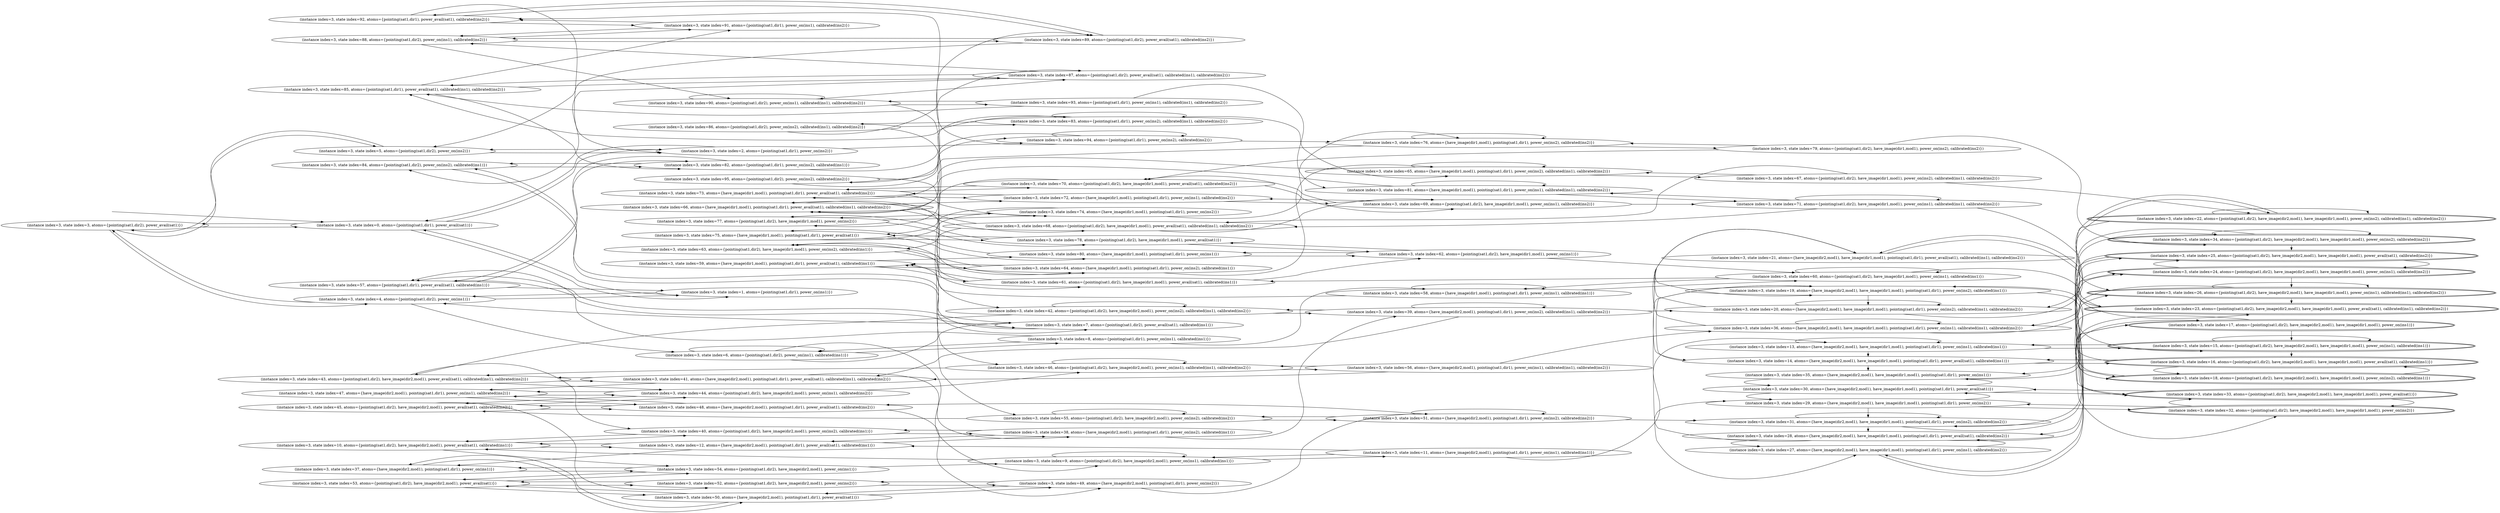 digraph {
rankdir="LR"
s3[label="(instance index=3, state index=3, atoms={pointing(sat1,dir2), power_avail(sat1)})"]
s1[label="(instance index=3, state index=1, atoms={pointing(sat1,dir1), power_on(ins1)})"]
s7[label="(instance index=3, state index=7, atoms={pointing(sat1,dir2), power_avail(sat1), calibrated(ins1)})"]
s91[label="(instance index=3, state index=91, atoms={pointing(sat1,dir1), power_on(ins1), calibrated(ins2)})"]
s89[label="(instance index=3, state index=89, atoms={pointing(sat1,dir2), power_avail(sat1), calibrated(ins2)})"]
s87[label="(instance index=3, state index=87, atoms={pointing(sat1,dir2), power_avail(sat1), calibrated(ins1), calibrated(ins2)})"]
s92[label="(instance index=3, state index=92, atoms={pointing(sat1,dir1), power_avail(sat1), calibrated(ins2)})"]
s5[label="(instance index=3, state index=5, atoms={pointing(sat1,dir2), power_on(ins2)})"]
s0[label="(instance index=3, state index=0, atoms={pointing(sat1,dir1), power_avail(sat1)})"]
s53[label="(instance index=3, state index=53, atoms={pointing(sat1,dir2), have_image(dir2,mod1), power_avail(sat1)})"]
s37[label="(instance index=3, state index=37, atoms={have_image(dir2,mod1), pointing(sat1,dir1), power_on(ins1)})"]
s4[label="(instance index=3, state index=4, atoms={pointing(sat1,dir2), power_on(ins1)})"]
s85[label="(instance index=3, state index=85, atoms={pointing(sat1,dir1), power_avail(sat1), calibrated(ins1), calibrated(ins2)})"]
s84[label="(instance index=3, state index=84, atoms={pointing(sat1,dir2), power_on(ins2), calibrated(ins1)})"]
s57[label="(instance index=3, state index=57, atoms={pointing(sat1,dir1), power_avail(sat1), calibrated(ins1)})"]
s10[label="(instance index=3, state index=10, atoms={pointing(sat1,dir2), have_image(dir2,mod1), power_avail(sat1), calibrated(ins1)})"]
s88[label="(instance index=3, state index=88, atoms={pointing(sat1,dir2), power_on(ins1), calibrated(ins2)})"]
s47[label="(instance index=3, state index=47, atoms={have_image(dir2,mod1), pointing(sat1,dir1), power_on(ins1), calibrated(ins2)})"]
s45[label="(instance index=3, state index=45, atoms={pointing(sat1,dir2), have_image(dir2,mod1), power_avail(sat1), calibrated(ins2)})"]
s43[label="(instance index=3, state index=43, atoms={pointing(sat1,dir2), have_image(dir2,mod1), power_avail(sat1), calibrated(ins1), calibrated(ins2)})"]
s2[label="(instance index=3, state index=2, atoms={pointing(sat1,dir1), power_on(ins2)})"]
s95[label="(instance index=3, state index=95, atoms={pointing(sat1,dir2), power_on(ins2), calibrated(ins2)})"]
s52[label="(instance index=3, state index=52, atoms={pointing(sat1,dir2), have_image(dir2,mod1), power_on(ins2)})"]
s50[label="(instance index=3, state index=50, atoms={have_image(dir2,mod1), pointing(sat1,dir1), power_avail(sat1)})"]
s48[label="(instance index=3, state index=48, atoms={have_image(dir2,mod1), pointing(sat1,dir1), power_avail(sat1), calibrated(ins2)})"]
s77[label="(instance index=3, state index=77, atoms={pointing(sat1,dir2), have_image(dir1,mod1), power_on(ins2)})"]
s75[label="(instance index=3, state index=75, atoms={have_image(dir1,mod1), pointing(sat1,dir1), power_avail(sat1)})"]
s54[label="(instance index=3, state index=54, atoms={pointing(sat1,dir2), have_image(dir2,mod1), power_on(ins1)})"]
s6[label="(instance index=3, state index=6, atoms={pointing(sat1,dir2), power_on(ins1), calibrated(ins1)})"]
s82[label="(instance index=3, state index=82, atoms={pointing(sat1,dir1), power_on(ins2), calibrated(ins1)})"]
s63[label="(instance index=3, state index=63, atoms={pointing(sat1,dir2), have_image(dir1,mod1), power_on(ins2), calibrated(ins1)})"]
s59[label="(instance index=3, state index=59, atoms={have_image(dir1,mod1), pointing(sat1,dir1), power_avail(sat1), calibrated(ins1)})"]
s86[label="(instance index=3, state index=86, atoms={pointing(sat1,dir2), power_on(ins2), calibrated(ins1), calibrated(ins2)})"]
s41[label="(instance index=3, state index=41, atoms={have_image(dir2,mod1), pointing(sat1,dir1), power_avail(sat1), calibrated(ins1), calibrated(ins2)})"]
s40[label="(instance index=3, state index=40, atoms={pointing(sat1,dir2), have_image(dir2,mod1), power_on(ins2), calibrated(ins1)})"]
s12[label="(instance index=3, state index=12, atoms={have_image(dir2,mod1), pointing(sat1,dir1), power_avail(sat1), calibrated(ins1)})"]
s73[label="(instance index=3, state index=73, atoms={have_image(dir1,mod1), pointing(sat1,dir1), power_avail(sat1), calibrated(ins2)})"]
s90[label="(instance index=3, state index=90, atoms={pointing(sat1,dir2), power_on(ins1), calibrated(ins1), calibrated(ins2)})"]
s44[label="(instance index=3, state index=44, atoms={pointing(sat1,dir2), have_image(dir2,mod1), power_on(ins1), calibrated(ins2)})"]
s66[label="(instance index=3, state index=66, atoms={have_image(dir1,mod1), pointing(sat1,dir1), power_avail(sat1), calibrated(ins1), calibrated(ins2)})"]
s94[label="(instance index=3, state index=94, atoms={pointing(sat1,dir1), power_on(ins2), calibrated(ins2)})"]
s78[label="(instance index=3, state index=78, atoms={pointing(sat1,dir2), have_image(dir1,mod1), power_avail(sat1)})"]
s8[label="(instance index=3, state index=8, atoms={pointing(sat1,dir1), power_on(ins1), calibrated(ins1)})"]
s80[label="(instance index=3, state index=80, atoms={have_image(dir1,mod1), pointing(sat1,dir1), power_on(ins1)})"]
s72[label="(instance index=3, state index=72, atoms={have_image(dir1,mod1), pointing(sat1,dir1), power_on(ins1), calibrated(ins2)})"]
s83[label="(instance index=3, state index=83, atoms={pointing(sat1,dir1), power_on(ins2), calibrated(ins1), calibrated(ins2)})"]
s74[label="(instance index=3, state index=74, atoms={have_image(dir1,mod1), pointing(sat1,dir1), power_on(ins2)})"]
s93[label="(instance index=3, state index=93, atoms={pointing(sat1,dir1), power_on(ins1), calibrated(ins1), calibrated(ins2)})"]
s70[label="(instance index=3, state index=70, atoms={pointing(sat1,dir2), have_image(dir1,mod1), power_avail(sat1), calibrated(ins2)})"]
s46[label="(instance index=3, state index=46, atoms={pointing(sat1,dir2), have_image(dir2,mod1), power_on(ins1), calibrated(ins1), calibrated(ins2)})"]
s68[label="(instance index=3, state index=68, atoms={pointing(sat1,dir2), have_image(dir1,mod1), power_avail(sat1), calibrated(ins1), calibrated(ins2)})"]
s9[label="(instance index=3, state index=9, atoms={pointing(sat1,dir2), have_image(dir2,mod1), power_on(ins1), calibrated(ins1)})"]
s38[label="(instance index=3, state index=38, atoms={have_image(dir2,mod1), pointing(sat1,dir1), power_on(ins2), calibrated(ins1)})"]
s42[label="(instance index=3, state index=42, atoms={pointing(sat1,dir2), have_image(dir2,mod1), power_on(ins2), calibrated(ins1), calibrated(ins2)})"]
s64[label="(instance index=3, state index=64, atoms={have_image(dir1,mod1), pointing(sat1,dir1), power_on(ins2), calibrated(ins1)})"]
s61[label="(instance index=3, state index=61, atoms={pointing(sat1,dir2), have_image(dir1,mod1), power_avail(sat1), calibrated(ins1)})"]
s49[label="(instance index=3, state index=49, atoms={have_image(dir2,mod1), pointing(sat1,dir1), power_on(ins2)})"]
s55[label="(instance index=3, state index=55, atoms={pointing(sat1,dir2), have_image(dir2,mod1), power_on(ins2), calibrated(ins2)})"]
s56[label="(instance index=3, state index=56, atoms={have_image(dir2,mod1), pointing(sat1,dir1), power_on(ins1), calibrated(ins1), calibrated(ins2)})"]
s81[label="(instance index=3, state index=81, atoms={have_image(dir1,mod1), pointing(sat1,dir1), power_on(ins1), calibrated(ins1), calibrated(ins2)})"]
s76[label="(instance index=3, state index=76, atoms={have_image(dir1,mod1), pointing(sat1,dir1), power_on(ins2), calibrated(ins2)})"]
s69[label="(instance index=3, state index=69, atoms={pointing(sat1,dir2), have_image(dir1,mod1), power_on(ins1), calibrated(ins2)})"]
s39[label="(instance index=3, state index=39, atoms={have_image(dir2,mod1), pointing(sat1,dir1), power_on(ins2), calibrated(ins1), calibrated(ins2)})"]
s65[label="(instance index=3, state index=65, atoms={have_image(dir1,mod1), pointing(sat1,dir1), power_on(ins2), calibrated(ins1), calibrated(ins2)})"]
s11[label="(instance index=3, state index=11, atoms={have_image(dir2,mod1), pointing(sat1,dir1), power_on(ins1), calibrated(ins1)})"]
s58[label="(instance index=3, state index=58, atoms={have_image(dir1,mod1), pointing(sat1,dir1), power_on(ins1), calibrated(ins1)})"]
s62[label="(instance index=3, state index=62, atoms={pointing(sat1,dir2), have_image(dir1,mod1), power_on(ins1)})"]
s51[label="(instance index=3, state index=51, atoms={have_image(dir2,mod1), pointing(sat1,dir1), power_on(ins2), calibrated(ins2)})"]
s29[label="(instance index=3, state index=29, atoms={have_image(dir2,mod1), have_image(dir1,mod1), pointing(sat1,dir1), power_on(ins2)})"]
s30[label="(instance index=3, state index=30, atoms={have_image(dir2,mod1), have_image(dir1,mod1), pointing(sat1,dir1), power_avail(sat1)})"]
s31[label="(instance index=3, state index=31, atoms={have_image(dir2,mod1), have_image(dir1,mod1), pointing(sat1,dir1), power_on(ins2), calibrated(ins2)})"]
s60[label="(instance index=3, state index=60, atoms={pointing(sat1,dir2), have_image(dir1,mod1), power_on(ins1), calibrated(ins1)})"]
s14[label="(instance index=3, state index=14, atoms={have_image(dir2,mod1), have_image(dir1,mod1), pointing(sat1,dir1), power_avail(sat1), calibrated(ins1)})"]
s35[label="(instance index=3, state index=35, atoms={have_image(dir2,mod1), have_image(dir1,mod1), pointing(sat1,dir1), power_on(ins1)})"]
s19[label="(instance index=3, state index=19, atoms={have_image(dir2,mod1), have_image(dir1,mod1), pointing(sat1,dir1), power_on(ins2), calibrated(ins1)})"]
s67[label="(instance index=3, state index=67, atoms={pointing(sat1,dir2), have_image(dir1,mod1), power_on(ins2), calibrated(ins1), calibrated(ins2)})"]
s20[label="(instance index=3, state index=20, atoms={have_image(dir2,mod1), have_image(dir1,mod1), pointing(sat1,dir1), power_on(ins2), calibrated(ins1), calibrated(ins2)})"]
s79[label="(instance index=3, state index=79, atoms={pointing(sat1,dir2), have_image(dir1,mod1), power_on(ins2), calibrated(ins2)})"]
s21[label="(instance index=3, state index=21, atoms={have_image(dir2,mod1), have_image(dir1,mod1), pointing(sat1,dir1), power_avail(sat1), calibrated(ins1), calibrated(ins2)})"]
s27[label="(instance index=3, state index=27, atoms={have_image(dir2,mod1), have_image(dir1,mod1), pointing(sat1,dir1), power_on(ins1), calibrated(ins2)})"]
s28[label="(instance index=3, state index=28, atoms={have_image(dir2,mod1), have_image(dir1,mod1), pointing(sat1,dir1), power_avail(sat1), calibrated(ins2)})"]
s13[label="(instance index=3, state index=13, atoms={have_image(dir2,mod1), have_image(dir1,mod1), pointing(sat1,dir1), power_on(ins1), calibrated(ins1)})"]
s71[label="(instance index=3, state index=71, atoms={pointing(sat1,dir2), have_image(dir1,mod1), power_on(ins1), calibrated(ins1), calibrated(ins2)})"]
s36[label="(instance index=3, state index=36, atoms={have_image(dir2,mod1), have_image(dir1,mod1), pointing(sat1,dir1), power_on(ins1), calibrated(ins1), calibrated(ins2)})"]
s26[peripheries=2,label="(instance index=3, state index=26, atoms={pointing(sat1,dir2), have_image(dir2,mod1), have_image(dir1,mod1), power_on(ins1), calibrated(ins1), calibrated(ins2)})"]
s25[peripheries=2,label="(instance index=3, state index=25, atoms={pointing(sat1,dir2), have_image(dir2,mod1), have_image(dir1,mod1), power_avail(sat1), calibrated(ins2)})"]
s24[peripheries=2,label="(instance index=3, state index=24, atoms={pointing(sat1,dir2), have_image(dir2,mod1), have_image(dir1,mod1), power_on(ins1), calibrated(ins2)})"]
s23[peripheries=2,label="(instance index=3, state index=23, atoms={pointing(sat1,dir2), have_image(dir2,mod1), have_image(dir1,mod1), power_avail(sat1), calibrated(ins1), calibrated(ins2)})"]
s22[peripheries=2,label="(instance index=3, state index=22, atoms={pointing(sat1,dir2), have_image(dir2,mod1), have_image(dir1,mod1), power_on(ins2), calibrated(ins1), calibrated(ins2)})"]
s18[peripheries=2,label="(instance index=3, state index=18, atoms={pointing(sat1,dir2), have_image(dir2,mod1), have_image(dir1,mod1), power_on(ins2), calibrated(ins1)})"]
s17[peripheries=2,label="(instance index=3, state index=17, atoms={pointing(sat1,dir2), have_image(dir2,mod1), have_image(dir1,mod1), power_on(ins1)})"]
s16[peripheries=2,label="(instance index=3, state index=16, atoms={pointing(sat1,dir2), have_image(dir2,mod1), have_image(dir1,mod1), power_avail(sat1), calibrated(ins1)})"]
s15[peripheries=2,label="(instance index=3, state index=15, atoms={pointing(sat1,dir2), have_image(dir2,mod1), have_image(dir1,mod1), power_on(ins1), calibrated(ins1)})"]
s34[peripheries=2,label="(instance index=3, state index=34, atoms={pointing(sat1,dir2), have_image(dir2,mod1), have_image(dir1,mod1), power_on(ins2), calibrated(ins2)})"]
s33[peripheries=2,label="(instance index=3, state index=33, atoms={pointing(sat1,dir2), have_image(dir2,mod1), have_image(dir1,mod1), power_avail(sat1)})"]
s32[peripheries=2,label="(instance index=3, state index=32, atoms={pointing(sat1,dir2), have_image(dir2,mod1), have_image(dir1,mod1), power_on(ins2)})"]
Dangling [ label = "", style = invis ]
{ rank = same; Dangling }
Dangling -> s0
{ rank = same; s0}
{ rank = same; s92,s5,s0,s53,s37,s4,s85,s84,s57,s10,s88,s47,s45,s43}
{ rank = same; s2,s95,s52,s50,s48,s77,s75,s54,s6,s82,s63,s59,s86,s41,s40,s12,s73,s90,s44,s66}
{ rank = same; s94,s78,s8,s80,s72,s83,s74,s93,s70,s46,s68,s9,s38,s42,s64,s61,s49,s55}
{ rank = same; s56,s81,s76,s69,s39,s65,s11,s58,s62,s51}
{ rank = same; s29,s30,s31,s60,s14,s35,s19,s67,s20,s79,s21,s27,s28,s13,s71,s36}
{ rank = same; s26,s25,s24,s23,s22,s18,s17,s16,s15,s34,s33,s32}
{
s3->s5
s3->s4
s3->s0
s1->s4
s1->s0
s7->s4
s7->s84
s7->s57
s91->s92
s91->s88
s89->s5
s89->s92
s89->s88
s87->s84
s87->s85
s87->s88
}
{
s92->s91
s92->s2
s92->s89
s5->s3
s5->s2
s0->s3
s0->s2
s0->s1
s53->s54
s53->s52
s53->s50
s37->s54
s37->s50
s4->s6
s4->s3
s4->s1
s85->s87
s85->s91
s85->s82
s84->s7
s84->s82
s57->s7
s57->s82
s57->s1
s10->s54
s10->s12
s10->s40
s88->s91
s88->s90
s88->s89
s47->s44
s47->s48
s45->s44
s45->s52
s45->s48
s43->s44
s43->s41
s43->s40
}
{
s2->s94
s2->s5
s2->s0
s95->s55
s95->s94
s95->s89
s52->s53
s52->s49
s50->s53
s50->s37
s50->s49
s48->s47
s48->s45
s48->s49
s77->s78
s77->s74
s75->s78
s75->s74
s75->s80
s54->s37
s54->s53
s54->s9
s6->s7
s6->s6
s6->s9
s6->s8
s82->s83
s82->s84
s82->s57
s63->s61
s63->s64
s59->s61
s59->s64
s59->s80
s86->s83
s86->s87
s86->s42
s41->s47
s41->s38
s41->s43
s40->s38
s40->s10
s12->s38
s12->s37
s12->s10
s73->s70
s73->s74
s73->s72
s90->s87
s90->s46
s90->s93
s90->s90
s44->s47
s44->s46
s44->s45
s66->s68
s66->s64
s66->s72
}
{
s94->s95
s94->s94
s94->s76
s94->s92
s78->s62
s78->s77
s78->s75
s8->s58
s8->s6
s8->s57
s80->s62
s80->s75
s72->s69
s72->s73
s83->s86
s83->s83
s83->s85
s83->s65
s74->s77
s74->s76
s74->s75
s93->s85
s93->s90
s93->s81
s70->s69
s70->s77
s70->s73
s46->s46
s46->s43
s46->s56
s68->s63
s68->s69
s68->s66
s9->s11
s9->s10
s9->s9
s38->s39
s38->s12
s38->s40
s42->s43
s42->s39
s42->s42
s64->s63
s64->s59
s64->s65
s61->s63
s61->s62
s61->s59
s49->s52
s49->s51
s49->s50
s55->s55
s55->s45
s55->s51
}
{
s56->s46
s56->s36
s56->s41
s81->s71
s81->s66
s81->s81
s76->s79
s76->s76
s76->s73
s69->s71
s69->s70
s69->s72
s39->s39
s39->s20
s39->s42
s39->s41
s65->s67
s65->s66
s65->s65
s11->s13
s11->s12
s11->s9
s58->s60
s58->s59
s58->s58
s62->s78
s62->s60
s62->s80
s51->s55
s51->s31
s51->s51
s51->s48
}
{
s29->s31
s29->s30
s29->s32
s30->s29
s30->s35
s30->s33
s31->s31
s31->s28
s31->s34
s60->s61
s60->s15
s60->s60
s60->s58
s14->s35
s14->s19
s14->s16
s35->s30
s35->s17
s19->s14
s19->s20
s19->s18
s67->s22
s67->s68
s67->s65
s20->s22
s20->s21
s20->s20
s79->s70
s79->s76
s79->s34
s21->s23
s21->s27
s21->s19
s27->s28
s27->s24
s28->s29
s28->s27
s28->s25
s13->s15
s13->s14
s13->s13
s71->s68
s71->s71
s71->s26
s71->s81
s36->s21
s36->s36
s36->s26
}
{
s26->s36
s26->s23
s26->s26
s25->s28
s25->s32
s25->s24
s24->s27
s24->s26
s24->s25
s23->s21
s23->s18
s23->s24
s22->s22
s22->s23
s22->s20
s18->s19
s18->s16
s17->s35
s17->s15
s17->s33
s16->s18
s16->s14
s16->s17
s15->s15
s15->s13
s15->s16
s34->s31
s34->s34
s34->s25
s33->s30
s33->s17
s33->s32
s32->s29
s32->s33
}
}
